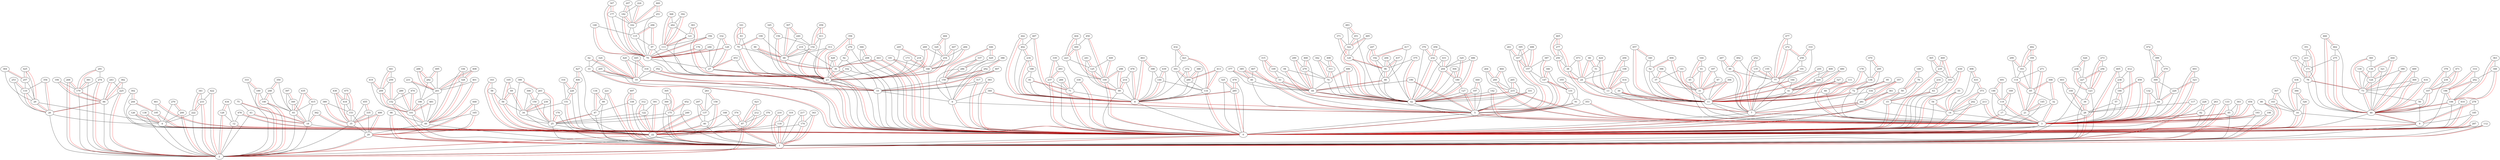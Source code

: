 graph DorMen500_KrD_15069 {
0;
1;
2;
3;
4;
5;
6;
7;
8;
9;
10;
11;
12;
13;
14;
15;
16;
17;
18;
19;
20;
21;
22;
23;
24;
25;
26;
27;
28;
29;
30;
31;
32;
33;
34;
35;
36;
37;
38;
39;
40;
41;
42;
43;
44;
45;
46;
47;
48;
49;
50;
51;
52;
53;
54;
55;
56;
57;
58;
59;
60;
61;
62;
63;
64;
65;
66;
67;
68;
69;
70;
71;
72;
73;
74;
75;
76;
77;
78;
79;
80;
81;
82;
83;
84;
85;
86;
87;
88;
89;
90;
91;
92;
93;
94;
95;
96;
97;
98;
99;
100;
101;
102;
103;
104;
105;
106;
107;
108;
109;
110;
111;
112;
113;
114;
115;
116;
117;
118;
119;
120;
121;
122;
123;
124;
125;
126;
127;
128;
129;
130;
131;
132;
133;
134;
135;
136;
137;
138;
139;
140;
141;
142;
143;
144;
145;
146;
147;
148;
149;
150;
151;
152;
153;
154;
155;
156;
157;
158;
159;
160;
161;
162;
163;
164;
165;
166;
167;
168;
169;
170;
171;
172;
173;
174;
175;
176;
177;
178;
179;
180;
181;
182;
183;
184;
185;
186;
187;
188;
189;
190;
191;
192;
193;
194;
195;
196;
197;
198;
199;
200;
201;
202;
203;
204;
205;
206;
207;
208;
209;
210;
211;
212;
213;
214;
215;
216;
217;
218;
219;
220;
221;
222;
223;
224;
225;
226;
227;
228;
229;
230;
231;
232;
233;
234;
235;
236;
237;
238;
239;
240;
241;
242;
243;
244;
245;
246;
247;
248;
249;
250;
251;
252;
253;
254;
255;
256;
257;
258;
259;
260;
261;
262;
263;
264;
265;
266;
267;
268;
269;
270;
271;
272;
273;
274;
275;
276;
277;
278;
279;
280;
281;
282;
283;
284;
285;
286;
287;
288;
289;
290;
291;
292;
293;
294;
295;
296;
297;
298;
299;
300;
301;
302;
303;
304;
305;
306;
307;
308;
309;
310;
311;
312;
313;
314;
315;
316;
317;
318;
319;
320;
321;
322;
323;
324;
325;
326;
327;
328;
329;
330;
331;
332;
333;
334;
335;
336;
337;
338;
339;
340;
341;
342;
343;
344;
345;
346;
347;
348;
349;
350;
351;
352;
353;
354;
355;
356;
357;
358;
359;
360;
361;
362;
363;
364;
365;
366;
367;
368;
369;
370;
371;
372;
373;
374;
375;
376;
377;
378;
379;
380;
381;
382;
383;
384;
385;
386;
387;
388;
389;
390;
391;
392;
393;
394;
395;
396;
397;
398;
399;
400;
401;
402;
403;
404;
405;
406;
407;
408;
409;
410;
411;
412;
413;
414;
415;
416;
417;
418;
419;
420;
421;
422;
423;
424;
425;
426;
427;
428;
429;
430;
431;
432;
433;
434;
435;
436;
437;
438;
439;
440;
441;
442;
443;
444;
445;
446;
447;
448;
449;
450;
451;
452;
453;
454;
455;
456;
457;
458;
459;
460;
461;
462;
463;
464;
465;
466;
467;
468;
469;
470;
471;
472;
473;
474;
475;
476;
477;
478;
479;
480;
481;
482;
483;
484;
485;
486;
487;
488;
489;
490;
491;
492;
493;
494;
495;
496;
497;
498;
499;
0 -- 1[weight="47"];
1 -- 2[weight="53"];
2 -- 0[weight="23"];
3 -- 0[weight="51"];
3 -- 1[weight="68"];
4 -- 2[weight="79"];
4 -- 0[weight="34"];
5 -- 3[weight="17"];
5 -- 0[weight="58"];
6 -- 5[weight="74"];
6 -- 0[weight="23"];
7 -- 3[weight="81"];
7 -- 0[weight="84"];
8 -- 5[weight="12"];
8 -- 0[weight="35"];
9 -- 0[weight="37"];
9 -- 1[weight="96"];
10 -- 6[weight="42"];
10 -- 0[weight="74"];
11 -- 7[weight="73"];
11 -- 3[weight="37"];
12 -- 2[weight="70"];
12 -- 0[weight="26"];
13 -- 11[weight="55"];
13 -- 3[weight="75"];
14 -- 3[weight="30"];
14 -- 0[weight="2"];
15 -- 14[weight="99"];
15 -- 0[weight="30"];
16 -- 9[weight="41"];
16 -- 0[weight="29"];
17 -- 3[weight="52"];
17 -- 0[weight="44"];
18 -- 2[weight="33"];
18 -- 0[weight="55"];
19 -- 10[weight="7"];
19 -- 0[weight="34"];
20 -- 1[weight="9"];
20 -- 2[weight="20"];
21 -- 3[weight="66"];
21 -- 0[weight="54"];
22 -- 1[weight="99"];
22 -- 2[weight="19"];
23 -- 10[weight="87"];
23 -- 0[weight="78"];
24 -- 13[weight="47"];
24 -- 11[weight="60"];
25 -- 22[weight="56"];
25 -- 1[weight="82"];
26 -- 4[weight="54"];
26 -- 2[weight="26"];
27 -- 23[weight="44"];
27 -- 0[weight="30"];
28 -- 3[weight="74"];
28 -- 1[weight="17"];
29 -- 26[weight="5"];
29 -- 4[weight="76"];
30 -- 11[weight="2"];
30 -- 7[weight="3"];
31 -- 11[weight="69"];
31 -- 3[weight="87"];
32 -- 21[weight="52"];
32 -- 3[weight="45"];
33 -- 19[weight="76"];
33 -- 0[weight="9"];
34 -- 25[weight="34"];
34 -- 22[weight="37"];
35 -- 20[weight="67"];
35 -- 2[weight="31"];
36 -- 23[weight="9"];
36 -- 0[weight="96"];
37 -- 31[weight="64"];
37 -- 11[weight="54"];
38 -- 24[weight="64"];
38 -- 11[weight="52"];
39 -- 28[weight="3"];
39 -- 1[weight="27"];
40 -- 22[weight="11"];
40 -- 1[weight="67"];
41 -- 11[weight="96"];
41 -- 7[weight="98"];
42 -- 5[weight="63"];
42 -- 3[weight="17"];
43 -- 18[weight="15"];
43 -- 2[weight="87"];
44 -- 42[weight="11"];
44 -- 5[weight="69"];
45 -- 31[weight="50"];
45 -- 3[weight="75"];
46 -- 44[weight="40"];
46 -- 5[weight="96"];
47 -- 25[weight="13"];
47 -- 1[weight="29"];
48 -- 9[weight="20"];
48 -- 0[weight="92"];
49 -- 20[weight="94"];
49 -- 1[weight="92"];
50 -- 48[weight="47"];
50 -- 9[weight="95"];
51 -- 24[weight="84"];
51 -- 13[weight="70"];
52 -- 37[weight="90"];
52 -- 11[weight="75"];
53 -- 44[weight="15"];
53 -- 5[weight="18"];
54 -- 14[weight="48"];
54 -- 0[weight="50"];
55 -- 54[weight="98"];
55 -- 14[weight="71"];
56 -- 34[weight="77"];
56 -- 22[weight="19"];
57 -- 28[weight="56"];
57 -- 3[weight="63"];
58 -- 56[weight="75"];
58 -- 22[weight="45"];
59 -- 15[weight="79"];
59 -- 0[weight="75"];
60 -- 11[weight="91"];
60 -- 3[weight="73"];
61 -- 45[weight="93"];
61 -- 31[weight="91"];
62 -- 33[weight="68"];
62 -- 19[weight="17"];
63 -- 15[weight="4"];
63 -- 0[weight="47"];
64 -- 28[weight="56"];
64 -- 3[weight="64"];
65 -- 32[weight="50"];
65 -- 21[weight="52"];
66 -- 51[weight="40"];
66 -- 24[weight="53"];
67 -- 31[weight="30"];
67 -- 11[weight="66"];
68 -- 36[weight="32"];
68 -- 23[weight="57"];
69 -- 56[weight="5"];
69 -- 34[weight="16"];
70 -- 27[weight="52"];
70 -- 23[weight="69"];
71 -- 8[weight="24"];
71 -- 0[weight="22"];
72 -- 11[weight="38"];
72 -- 3[weight="66"];
73 -- 50[weight="96"];
73 -- 48[weight="25"];
74 -- 44[weight="18"];
74 -- 42[weight="35"];
75 -- 43[weight="92"];
75 -- 18[weight="33"];
76 -- 59[weight="42"];
76 -- 15[weight="99"];
77 -- 41[weight="38"];
77 -- 7[weight="51"];
78 -- 73[weight="43"];
78 -- 48[weight="53"];
79 -- 68[weight="47"];
79 -- 23[weight="44"];
80 -- 16[weight="91"];
80 -- 0[weight="75"];
81 -- 71[weight="28"];
81 -- 8[weight="78"];
82 -- 3[weight="8"];
82 -- 0[weight="44"];
83 -- 79[weight="53"];
83 -- 23[weight="48"];
84 -- 26[weight="5"];
84 -- 2[weight="49"];
85 -- 3[weight="80"];
85 -- 1[weight="87"];
86 -- 77[weight="96"];
86 -- 7[weight="11"];
87 -- 22[weight="82"];
87 -- 2[weight="38"];
88 -- 44[weight="14"];
88 -- 42[weight="43"];
89 -- 47[weight="88"];
89 -- 1[weight="92"];
90 -- 68[weight="18"];
90 -- 36[weight="9"];
91 -- 5[weight="53"];
91 -- 0[weight="37"];
92 -- 36[weight="94"];
92 -- 0[weight="86"];
93 -- 18[weight="9"];
93 -- 2[weight="36"];
94 -- 74[weight="62"];
94 -- 42[weight="7"];
95 -- 72[weight="6"];
95 -- 3[weight="43"];
96 -- 88[weight="16"];
96 -- 42[weight="64"];
97 -- 70[weight="33"];
97 -- 23[weight="57"];
98 -- 49[weight="53"];
98 -- 1[weight="6"];
99 -- 8[weight="57"];
99 -- 0[weight="51"];
100 -- 99[weight="56"];
100 -- 0[weight="41"];
101 -- 49[weight="25"];
101 -- 1[weight="60"];
102 -- 23[weight="4"];
102 -- 10[weight="83"];
103 -- 63[weight="57"];
103 -- 0[weight="79"];
104 -- 39[weight="47"];
104 -- 28[weight="15"];
105 -- 69[weight="58"];
105 -- 56[weight="49"];
106 -- 48[weight="23"];
106 -- 0[weight="89"];
107 -- 50[weight="93"];
107 -- 48[weight="52"];
108 -- 24[weight="74"];
108 -- 13[weight="73"];
109 -- 53[weight="78"];
109 -- 44[weight="86"];
110 -- 29[weight="71"];
110 -- 26[weight="63"];
111 -- 60[weight="15"];
111 -- 3[weight="66"];
112 -- 0[weight="28"];
112 -- 1[weight="2"];
113 -- 70[weight="99"];
113 -- 23[weight="46"];
114 -- 65[weight="44"];
114 -- 21[weight="12"];
115 -- 97[weight="72"];
115 -- 70[weight="71"];
116 -- 8[weight="57"];
116 -- 0[weight="40"];
117 -- 28[weight="55"];
117 -- 1[weight="31"];
118 -- 22[weight="27"];
118 -- 1[weight="25"];
119 -- 17[weight="91"];
119 -- 3[weight="13"];
120 -- 96[weight="46"];
120 -- 42[weight="77"];
121 -- 113[weight="41"];
121 -- 23[weight="66"];
122 -- 25[weight="49"];
122 -- 22[weight="22"];
123 -- 39[weight="49"];
123 -- 1[weight="84"];
124 -- 73[weight="22"];
124 -- 48[weight="33"];
125 -- 100[weight="89"];
125 -- 99[weight="20"];
126 -- 4[weight="16"];
126 -- 0[weight="91"];
127 -- 42[weight="72"];
127 -- 5[weight="22"];
128 -- 12[weight="77"];
128 -- 2[weight="47"];
129 -- 70[weight="15"];
129 -- 27[weight="43"];
130 -- 124[weight="49"];
130 -- 73[weight="81"];
131 -- 91[weight="99"];
131 -- 5[weight="53"];
132 -- 64[weight="93"];
132 -- 3[weight="72"];
133 -- 85[weight="88"];
133 -- 1[weight="62"];
134 -- 89[weight="29"];
134 -- 47[weight="56"];
135 -- 77[weight="18"];
135 -- 7[weight="79"];
136 -- 72[weight="47"];
136 -- 11[weight="25"];
137 -- 40[weight="14"];
137 -- 22[weight="4"];
138 -- 4[weight="52"];
138 -- 2[weight="87"];
139 -- 124[weight="96"];
139 -- 73[weight="95"];
140 -- 93[weight="35"];
140 -- 2[weight="33"];
141 -- 37[weight="66"];
141 -- 31[weight="34"];
142 -- 42[weight="83"];
142 -- 3[weight="40"];
143 -- 16[weight="79"];
143 -- 0[weight="40"];
144 -- 116[weight="58"];
144 -- 8[weight="52"];
145 -- 21[weight="10"];
145 -- 0[weight="90"];
146 -- 119[weight="7"];
146 -- 3[weight="39"];
147 -- 131[weight="25"];
147 -- 5[weight="5"];
148 -- 115[weight="90"];
148 -- 70[weight="63"];
149 -- 76[weight="46"];
149 -- 59[weight="5"];
150 -- 34[weight="20"];
150 -- 25[weight="4"];
151 -- 34[weight="28"];
151 -- 22[weight="9"];
152 -- 101[weight="40"];
152 -- 1[weight="11"];
153 -- 35[weight="95"];
153 -- 20[weight="96"];
154 -- 68[weight="40"];
154 -- 23[weight="2"];
155 -- 77[weight="37"];
155 -- 7[weight="74"];
156 -- 154[weight="92"];
156 -- 23[weight="4"];
157 -- 147[weight="64"];
157 -- 5[weight="97"];
158 -- 137[weight="66"];
158 -- 22[weight="10"];
159 -- 10[weight="82"];
159 -- 6[weight="86"];
160 -- 41[weight="76"];
160 -- 11[weight="58"];
161 -- 83[weight="40"];
161 -- 79[weight="2"];
162 -- 115[weight="61"];
162 -- 70[weight="98"];
163 -- 58[weight="98"];
163 -- 22[weight="16"];
164 -- 61[weight="98"];
164 -- 45[weight="45"];
165 -- 49[weight="43"];
165 -- 20[weight="36"];
166 -- 23[weight="73"];
166 -- 0[weight="63"];
167 -- 157[weight="46"];
167 -- 5[weight="63"];
168 -- 40[weight="47"];
168 -- 1[weight="3"];
169 -- 119[weight="26"];
169 -- 17[weight="75"];
170 -- 25[weight="6"];
170 -- 1[weight="58"];
171 -- 78[weight="48"];
171 -- 48[weight="68"];
172 -- 171[weight="86"];
172 -- 78[weight="14"];
173 -- 166[weight="31"];
173 -- 23[weight="65"];
174 -- 22[weight="98"];
174 -- 1[weight="64"];
175 -- 25[weight="48"];
175 -- 1[weight="44"];
176 -- 70[weight="27"];
176 -- 27[weight="71"];
177 -- 162[weight="66"];
177 -- 70[weight="88"];
178 -- 136[weight="97"];
178 -- 11[weight="3"];
179 -- 84[weight="19"];
179 -- 2[weight="34"];
180 -- 127[weight="32"];
180 -- 42[weight="70"];
181 -- 166[weight="33"];
181 -- 0[weight="2"];
182 -- 162[weight="1"];
182 -- 70[weight="45"];
183 -- 114[weight="91"];
183 -- 65[weight="85"];
184 -- 57[weight="3"];
184 -- 3[weight="82"];
185 -- 9[weight="87"];
185 -- 0[weight="11"];
186 -- 101[weight="14"];
186 -- 49[weight="62"];
187 -- 67[weight="43"];
187 -- 31[weight="13"];
188 -- 81[weight="95"];
188 -- 8[weight="88"];
189 -- 140[weight="72"];
189 -- 2[weight="20"];
190 -- 44[weight="77"];
190 -- 5[weight="42"];
191 -- 77[weight="39"];
191 -- 7[weight="77"];
192 -- 96[weight="95"];
192 -- 88[weight="84"];
193 -- 3[weight="62"];
193 -- 1[weight="66"];
194 -- 179[weight="70"];
194 -- 84[weight="61"];
195 -- 4[weight="61"];
195 -- 0[weight="2"];
196 -- 106[weight="33"];
196 -- 0[weight="81"];
197 -- 42[weight="55"];
197 -- 5[weight="86"];
198 -- 3[weight="79"];
198 -- 1[weight="46"];
199 -- 79[weight="73"];
199 -- 68[weight="88"];
200 -- 4[weight="82"];
200 -- 2[weight="5"];
201 -- 186[weight="51"];
201 -- 49[weight="25"];
202 -- 196[weight="30"];
202 -- 106[weight="78"];
203 -- 150[weight="67"];
203 -- 25[weight="27"];
204 -- 180[weight="18"];
204 -- 42[weight="25"];
205 -- 19[weight="63"];
205 -- 10[weight="92"];
206 -- 96[weight="24"];
206 -- 42[weight="80"];
207 -- 182[weight="19"];
207 -- 162[weight="93"];
208 -- 36[weight="58"];
208 -- 0[weight="10"];
209 -- 152[weight="13"];
209 -- 101[weight="16"];
210 -- 118[weight="48"];
210 -- 1[weight="5"];
211 -- 171[weight="17"];
211 -- 78[weight="64"];
212 -- 87[weight="96"];
212 -- 22[weight="50"];
213 -- 14[weight="83"];
213 -- 3[weight="48"];
214 -- 99[weight="73"];
214 -- 8[weight="100"];
215 -- 42[weight="8"];
215 -- 3[weight="7"];
216 -- 63[weight="59"];
216 -- 0[weight="73"];
217 -- 174[weight="18"];
217 -- 1[weight="68"];
218 -- 166[weight="49"];
218 -- 23[weight="91"];
219 -- 68[weight="19"];
219 -- 36[weight="87"];
220 -- 64[weight="7"];
220 -- 3[weight="80"];
221 -- 89[weight="88"];
221 -- 1[weight="84"];
222 -- 4[weight="94"];
222 -- 2[weight="61"];
223 -- 125[weight="83"];
223 -- 100[weight="37"];
224 -- 182[weight="79"];
224 -- 162[weight="53"];
225 -- 84[weight="63"];
225 -- 2[weight="13"];
226 -- 151[weight="22"];
226 -- 22[weight="78"];
227 -- 123[weight="87"];
227 -- 1[weight="58"];
228 -- 82[weight="6"];
228 -- 0[weight="96"];
229 -- 41[weight="18"];
229 -- 11[weight="26"];
230 -- 34[weight="29"];
230 -- 25[weight="86"];
231 -- 201[weight="10"];
231 -- 186[weight="38"];
232 -- 204[weight="48"];
232 -- 42[weight="2"];
233 -- 222[weight="29"];
233 -- 2[weight="2"];
234 -- 188[weight="36"];
234 -- 8[weight="19"];
235 -- 103[weight="64"];
235 -- 0[weight="27"];
236 -- 227[weight="97"];
236 -- 123[weight="10"];
237 -- 71[weight="84"];
237 -- 0[weight="66"];
238 -- 184[weight="6"];
238 -- 3[weight="35"];
239 -- 107[weight="83"];
239 -- 48[weight="63"];
240 -- 154[weight="83"];
240 -- 68[weight="75"];
241 -- 125[weight="10"];
241 -- 99[weight="86"];
242 -- 14[weight="56"];
242 -- 0[weight="29"];
243 -- 225[weight="74"];
243 -- 84[weight="39"];
244 -- 195[weight="18"];
244 -- 0[weight="55"];
245 -- 218[weight="78"];
245 -- 23[weight="84"];
246 -- 70[weight="51"];
246 -- 27[weight="92"];
247 -- 192[weight="9"];
247 -- 96[weight="11"];
248 -- 140[weight="27"];
248 -- 93[weight="85"];
249 -- 25[weight="76"];
249 -- 22[weight="7"];
250 -- 38[weight="92"];
250 -- 24[weight="48"];
251 -- 162[weight="74"];
251 -- 70[weight="62"];
252 -- 135[weight="65"];
252 -- 7[weight="10"];
253 -- 110[weight="9"];
253 -- 26[weight="75"];
254 -- 166[weight="5"];
254 -- 23[weight="5"];
255 -- 229[weight="50"];
255 -- 11[weight="34"];
256 -- 227[weight="37"];
256 -- 123[weight="14"];
257 -- 110[weight="70"];
257 -- 29[weight="69"];
258 -- 191[weight="97"];
258 -- 77[weight="76"];
259 -- 209[weight="93"];
259 -- 152[weight="72"];
260 -- 215[weight="62"];
260 -- 3[weight="14"];
261 -- 167[weight="86"];
261 -- 5[weight="87"];
262 -- 121[weight="85"];
262 -- 113[weight="19"];
263 -- 82[weight="42"];
263 -- 0[weight="5"];
264 -- 260[weight="60"];
264 -- 215[weight="87"];
265 -- 215[weight="30"];
265 -- 42[weight="61"];
266 -- 71[weight="40"];
266 -- 0[weight="88"];
267 -- 86[weight="60"];
267 -- 7[weight="66"];
268 -- 179[weight="7"];
268 -- 2[weight="5"];
269 -- 254[weight="72"];
269 -- 23[weight="7"];
270 -- 200[weight="29"];
270 -- 4[weight="48"];
271 -- 114[weight="21"];
271 -- 21[weight="6"];
272 -- 258[weight="47"];
272 -- 77[weight="68"];
273 -- 256[weight="92"];
273 -- 123[weight="69"];
274 -- 179[weight="60"];
274 -- 2[weight="37"];
275 -- 171[weight="77"];
275 -- 48[weight="57"];
276 -- 92[weight="83"];
276 -- 0[weight="44"];
277 -- 250[weight="74"];
277 -- 38[weight="18"];
278 -- 185[weight="94"];
278 -- 9[weight="47"];
279 -- 74[weight="50"];
279 -- 44[weight="11"];
280 -- 116[weight="77"];
280 -- 8[weight="46"];
281 -- 7[weight="5"];
281 -- 0[weight="32"];
282 -- 201[weight="15"];
282 -- 186[weight="40"];
283 -- 158[weight="13"];
283 -- 137[weight="75"];
284 -- 254[weight="78"];
284 -- 166[weight="37"];
285 -- 8[weight="17"];
285 -- 0[weight="17"];
286 -- 159[weight="1"];
286 -- 6[weight="87"];
287 -- 0[weight="65"];
287 -- 1[weight="78"];
288 -- 282[weight="4"];
288 -- 201[weight="11"];
289 -- 152[weight="73"];
289 -- 101[weight="6"];
290 -- 279[weight="34"];
290 -- 44[weight="10"];
291 -- 274[weight="48"];
291 -- 179[weight="24"];
292 -- 159[weight="37"];
292 -- 6[weight="20"];
293 -- 237[weight="14"];
293 -- 71[weight="78"];
294 -- 108[weight="89"];
294 -- 13[weight="81"];
295 -- 136[weight="35"];
295 -- 72[weight="42"];
296 -- 115[weight="57"];
296 -- 97[weight="44"];
297 -- 137[weight="48"];
297 -- 40[weight="99"];
298 -- 100[weight="22"];
298 -- 99[weight="11"];
299 -- 183[weight="22"];
299 -- 114[weight="91"];
300 -- 175[weight="30"];
300 -- 1[weight="64"];
301 -- 280[weight="2"];
301 -- 116[weight="61"];
302 -- 244[weight="59"];
302 -- 0[weight="63"];
303 -- 85[weight="80"];
303 -- 3[weight="77"];
304 -- 180[weight="14"];
304 -- 42[weight="28"];
305 -- 300[weight="58"];
305 -- 175[weight="51"];
306 -- 150[weight="15"];
306 -- 34[weight="92"];
307 -- 240[weight="65"];
307 -- 68[weight="66"];
308 -- 65[weight="15"];
308 -- 32[weight="9"];
309 -- 220[weight="63"];
309 -- 64[weight="7"];
310 -- 258[weight="80"];
310 -- 77[weight="97"];
311 -- 74[weight="20"];
311 -- 42[weight="55"];
312 -- 122[weight="66"];
312 -- 22[weight="44"];
313 -- 68[weight="95"];
313 -- 23[weight="15"];
314 -- 202[weight="78"];
314 -- 196[weight="5"];
315 -- 109[weight="66"];
315 -- 53[weight="67"];
316 -- 226[weight="58"];
316 -- 151[weight="81"];
317 -- 10[weight="60"];
317 -- 0[weight="49"];
318 -- 19[weight="46"];
318 -- 0[weight="6"];
319 -- 118[weight="43"];
319 -- 1[weight="91"];
320 -- 204[weight="43"];
320 -- 180[weight="3"];
321 -- 124[weight="26"];
321 -- 48[weight="62"];
322 -- 120[weight="47"];
322 -- 42[weight="35"];
323 -- 220[weight="52"];
323 -- 3[weight="37"];
324 -- 33[weight="69"];
324 -- 19[weight="37"];
325 -- 285[weight="2"];
325 -- 0[weight="36"];
326 -- 16[weight="89"];
326 -- 0[weight="82"];
327 -- 41[weight="87"];
327 -- 11[weight="17"];
328 -- 201[weight="75"];
328 -- 49[weight="3"];
329 -- 254[weight="72"];
329 -- 166[weight="86"];
330 -- 71[weight="53"];
330 -- 0[weight="6"];
331 -- 42[weight="19"];
331 -- 5[weight="12"];
332 -- 129[weight="67"];
332 -- 27[weight="72"];
333 -- 189[weight="11"];
333 -- 2[weight="38"];
334 -- 281[weight="57"];
334 -- 7[weight="87"];
335 -- 35[weight="40"];
335 -- 20[weight="74"];
336 -- 328[weight="59"];
336 -- 49[weight="24"];
337 -- 286[weight="8"];
337 -- 159[weight="51"];
338 -- 47[weight="73"];
338 -- 1[weight="58"];
339 -- 293[weight="96"];
339 -- 237[weight="78"];
340 -- 52[weight="89"];
340 -- 11[weight="69"];
341 -- 233[weight="61"];
341 -- 222[weight="30"];
342 -- 311[weight="70"];
342 -- 74[weight="23"];
343 -- 174[weight="83"];
343 -- 1[weight="30"];
344 -- 6[weight="99"];
344 -- 5[weight="47"];
345 -- 156[weight="12"];
345 -- 23[weight="61"];
346 -- 147[weight="2"];
346 -- 131[weight="57"];
347 -- 177[weight="52"];
347 -- 70[weight="19"];
348 -- 202[weight="95"];
348 -- 106[weight="6"];
349 -- 93[weight="10"];
349 -- 18[weight="20"];
350 -- 248[weight="29"];
350 -- 93[weight="38"];
351 -- 211[weight="87"];
351 -- 78[weight="12"];
352 -- 19[weight="93"];
352 -- 10[weight="12"];
353 -- 5[weight="91"];
353 -- 3[weight="31"];
354 -- 110[weight="83"];
354 -- 26[weight="74"];
355 -- 131[weight="3"];
355 -- 91[weight="71"];
356 -- 113[weight="55"];
356 -- 70[weight="6"];
357 -- 334[weight="35"];
357 -- 281[weight="56"];
358 -- 276[weight="35"];
358 -- 0[weight="21"];
359 -- 183[weight="70"];
359 -- 65[weight="45"];
360 -- 139[weight="80"];
360 -- 73[weight="20"];
361 -- 281[weight="28"];
361 -- 0[weight="75"];
362 -- 18[weight="21"];
362 -- 0[weight="29"];
363 -- 348[weight="57"];
363 -- 106[weight="54"];
364 -- 257[weight="35"];
364 -- 29[weight="40"];
365 -- 235[weight="21"];
365 -- 103[weight="78"];
366 -- 208[weight="35"];
366 -- 0[weight="69"];
367 -- 143[weight="85"];
367 -- 16[weight="100"];
368 -- 262[weight="80"];
368 -- 113[weight="58"];
369 -- 73[weight="78"];
369 -- 48[weight="24"];
370 -- 232[weight="55"];
370 -- 42[weight="91"];
371 -- 322[weight="79"];
371 -- 120[weight="48"];
372 -- 280[weight="56"];
372 -- 8[weight="71"];
373 -- 242[weight="52"];
373 -- 14[weight="2"];
374 -- 87[weight="21"];
374 -- 2[weight="40"];
375 -- 96[weight="95"];
375 -- 42[weight="50"];
376 -- 87[weight="84"];
376 -- 22[weight="82"];
377 -- 46[weight="51"];
377 -- 44[weight="80"];
378 -- 239[weight="82"];
378 -- 107[weight="3"];
379 -- 309[weight="1"];
379 -- 64[weight="90"];
380 -- 124[weight="33"];
380 -- 48[weight="1"];
381 -- 179[weight="76"];
381 -- 2[weight="95"];
382 -- 225[weight="88"];
382 -- 84[weight="6"];
383 -- 121[weight="14"];
383 -- 23[weight="8"];
384 -- 326[weight="24"];
384 -- 16[weight="96"];
385 -- 46[weight="25"];
385 -- 44[weight="7"];
386 -- 292[weight="3"];
386 -- 6[weight="68"];
387 -- 157[weight="85"];
387 -- 147[weight="66"];
388 -- 280[weight="26"];
388 -- 8[weight="75"];
389 -- 153[weight="70"];
389 -- 35[weight="53"];
390 -- 203[weight="36"];
390 -- 25[weight="66"];
391 -- 122[weight="97"];
391 -- 22[weight="81"];
392 -- 262[weight="19"];
392 -- 113[weight="15"];
393 -- 10[weight="82"];
393 -- 0[weight="44"];
394 -- 31[weight="14"];
394 -- 11[weight="12"];
395 -- 167[weight="100"];
395 -- 157[weight="66"];
396 -- 37[weight="11"];
396 -- 31[weight="76"];
397 -- 349[weight="13"];
397 -- 93[weight="26"];
398 -- 144[weight="87"];
398 -- 8[weight="82"];
399 -- 379[weight="48"];
399 -- 309[weight="29"];
400 -- 223[weight="5"];
400 -- 100[weight="25"];
401 -- 201[weight="29"];
401 -- 49[weight="5"];
402 -- 234[weight="72"];
402 -- 8[weight="76"];
403 -- 104[weight="2"];
403 -- 28[weight="68"];
404 -- 400[weight="66"];
404 -- 223[weight="9"];
405 -- 238[weight="72"];
405 -- 3[weight="9"];
406 -- 226[weight="12"];
406 -- 22[weight="69"];
407 -- 159[weight="74"];
407 -- 10[weight="68"];
408 -- 328[weight="10"];
408 -- 201[weight="2"];
409 -- 229[weight="32"];
409 -- 41[weight="49"];
410 -- 48[weight="58"];
410 -- 0[weight="12"];
411 -- 154[weight="53"];
411 -- 23[weight="54"];
412 -- 238[weight="99"];
412 -- 3[weight="77"];
413 -- 280[weight="26"];
413 -- 116[weight="44"];
414 -- 13[weight="60"];
414 -- 11[weight="67"];
415 -- 93[weight="83"];
415 -- 18[weight="52"];
416 -- 73[weight="68"];
416 -- 48[weight="30"];
417 -- 192[weight="13"];
417 -- 88[weight="30"];
418 -- 153[weight="44"];
418 -- 35[weight="34"];
419 -- 209[weight="36"];
419 -- 101[weight="62"];
420 -- 318[weight="65"];
420 -- 19[weight="11"];
421 -- 301[weight="72"];
421 -- 116[weight="27"];
422 -- 233[weight="92"];
422 -- 2[weight="84"];
423 -- 212[weight="69"];
423 -- 87[weight="54"];
424 -- 51[weight="60"];
424 -- 13[weight="14"];
425 -- 257[weight="20"];
425 -- 29[weight="1"];
426 -- 236[weight="46"];
426 -- 227[weight="60"];
427 -- 406[weight="73"];
427 -- 22[weight="93"];
428 -- 36[weight="78"];
428 -- 23[weight="86"];
429 -- 286[weight="79"];
429 -- 159[weight="69"];
430 -- 103[weight="83"];
430 -- 0[weight="48"];
431 -- 204[weight="63"];
431 -- 42[weight="78"];
432 -- 421[weight="49"];
432 -- 301[weight="66"];
433 -- 373[weight="28"];
433 -- 14[weight="94"];
434 -- 128[weight="15"];
434 -- 12[weight="53"];
435 -- 415[weight="22"];
435 -- 93[weight="32"];
436 -- 384[weight="86"];
436 -- 16[weight="15"];
437 -- 96[weight="29"];
437 -- 88[weight="32"];
438 -- 418[weight="22"];
438 -- 35[weight="23"];
439 -- 144[weight="27"];
439 -- 8[weight="54"];
440 -- 197[weight="32"];
440 -- 5[weight="67"];
441 -- 259[weight="81"];
441 -- 209[weight="24"];
442 -- 402[weight="85"];
442 -- 8[weight="38"];
443 -- 36[weight="21"];
443 -- 0[weight="7"];
444 -- 139[weight="53"];
444 -- 73[weight="55"];
445 -- 318[weight="27"];
445 -- 19[weight="28"];
446 -- 429[weight="29"];
446 -- 159[weight="20"];
447 -- 254[weight="78"];
447 -- 166[weight="89"];
448 -- 165[weight="79"];
448 -- 20[weight="34"];
449 -- 125[weight="70"];
449 -- 100[weight="15"];
450 -- 400[weight="35"];
450 -- 100[weight="19"];
451 -- 322[weight="14"];
451 -- 42[weight="38"];
452 -- 175[weight="13"];
452 -- 1[weight="93"];
453 -- 27[weight="15"];
453 -- 0[weight="79"];
454 -- 193[weight="77"];
454 -- 3[weight="28"];
455 -- 335[weight="68"];
455 -- 35[weight="78"];
456 -- 232[weight="60"];
456 -- 204[weight="60"];
457 -- 340[weight="5"];
457 -- 11[weight="11"];
458 -- 411[weight="31"];
458 -- 154[weight="12"];
459 -- 184[weight="34"];
459 -- 3[weight="5"];
460 -- 251[weight="56"];
460 -- 162[weight="8"];
461 -- 195[weight="33"];
461 -- 0[weight="19"];
462 -- 275[weight="80"];
462 -- 48[weight="75"];
463 -- 398[weight="6"];
463 -- 8[weight="74"];
464 -- 260[weight="21"];
464 -- 215[weight="93"];
465 -- 277[weight="27"];
465 -- 250[weight="8"];
466 -- 462[weight="39"];
466 -- 48[weight="72"];
467 -- 46[weight="75"];
467 -- 5[weight="51"];
468 -- 279[weight="1"];
468 -- 44[weight="41"];
469 -- 235[weight="34"];
469 -- 103[weight="23"];
470 -- 295[weight="37"];
470 -- 136[weight="51"];
471 -- 239[weight="21"];
471 -- 107[weight="45"];
472 -- 399[weight="60"];
472 -- 309[weight="96"];
473 -- 38[weight="81"];
473 -- 24[weight="58"];
474 -- 152[weight="95"];
474 -- 101[weight="46"];
475 -- 418[weight="42"];
475 -- 153[weight="7"];
476 -- 214[weight="97"];
476 -- 8[weight="70"];
477 -- 272[weight="84"];
477 -- 77[weight="19"];
478 -- 12[weight="78"];
478 -- 0[weight="62"];
479 -- 285[weight="52"];
479 -- 0[weight="60"];
480 -- 229[weight="93"];
480 -- 41[weight="69"];
481 -- 101[weight="5"];
481 -- 49[weight="59"];
482 -- 359[weight="64"];
482 -- 183[weight="2"];
483 -- 451[weight="15"];
483 -- 322[weight="58"];
484 -- 329[weight="3"];
484 -- 254[weight="78"];
485 -- 322[weight="31"];
485 -- 120[weight="96"];
486 -- 204[weight="67"];
486 -- 42[weight="66"];
487 -- 402[weight="81"];
487 -- 8[weight="40"];
488 -- 167[weight="56"];
488 -- 157[weight="8"];
489 -- 369[weight="91"];
489 -- 48[weight="77"];
490 -- 74[weight="6"];
490 -- 42[weight="9"];
491 -- 146[weight="2"];
491 -- 119[weight="22"];
492 -- 86[weight="20"];
492 -- 77[weight="54"];
493 -- 323[weight="91"];
493 -- 3[weight="57"];
494 -- 52[weight="51"];
494 -- 11[weight="52"];
495 -- 282[weight="4"];
495 -- 201[weight="17"];
496 -- 433[weight="47"];
496 -- 14[weight="96"];
497 -- 338[weight="24"];
497 -- 1[weight="12"];
498 -- 311[weight="21"];
498 -- 42[weight="89"];
499 -- 35[weight="2"];
499 -- 20[weight="9"];
182 -- 162 [color=red,] ;
460 -- 162 [color=red,] ;
207 -- 182 [color=red,] ;
182 -- 70 [color=red,] ;
356 -- 70 [color=red,] ;
129 -- 70 [color=red,] ;
347 -- 70 [color=red,] ;
176 -- 70 [color=red,] ;
97 -- 70 [color=red,] ;
129 -- 27 [color=red,] ;
453 -- 27 [color=red,] ;
27 -- 0 [color=red,] ;
14 -- 0 [color=red,] ;
181 -- 0 [color=red,] ;
195 -- 0 [color=red,] ;
373 -- 14 [color=red,] ;
263 -- 0 [color=red,] ;
318 -- 0 [color=red,] ;
330 -- 0 [color=red,] ;
443 -- 0 [color=red,] ;
33 -- 0 [color=red,] ;
208 -- 0 [color=red,] ;
185 -- 0 [color=red,] ;
410 -- 0 [color=red,] ;
285 -- 0 [color=red,] ;
325 -- 285 [color=red,] ;
285 -- 8 [color=red,] ;
8 -- 5 [color=red,] ;
147 -- 5 [color=red,] ;
346 -- 147 [color=red,] ;
331 -- 5 [color=red,] ;
5 -- 3 [color=red,] ;
459 -- 3 [color=red,] ;
215 -- 3 [color=red,] ;
82 -- 3 [color=red,] ;
228 -- 82 [color=red,] ;
215 -- 42 [color=red,] ;
232 -- 42 [color=red,] ;
94 -- 42 [color=red,] ;
405 -- 3 [color=red,] ;
490 -- 42 [color=red,] ;
490 -- 74 [color=red,] ;
44 -- 42 [color=red,] ;
385 -- 44 [color=red,] ;
290 -- 44 [color=red,] ;
279 -- 44 [color=red,] ;
468 -- 279 [color=red,] ;
119 -- 3 [color=red,] ;
146 -- 119 [color=red,] ;
491 -- 146 [color=red,] ;
88 -- 44 [color=red,] ;
260 -- 3 [color=red,] ;
53 -- 44 [color=red,] ;
96 -- 88 [color=red,] ;
247 -- 96 [color=red,] ;
247 -- 192 [color=red,] ;
417 -- 192 [color=red,] ;
244 -- 195 [color=red,] ;
234 -- 8 [color=red,] ;
461 -- 0 [color=red,] ;
311 -- 74 [color=red,] ;
358 -- 0 [color=red,] ;
443 -- 36 [color=red,] ;
36 -- 23 [color=red,] ;
154 -- 23 [color=red,] ;
102 -- 23 [color=red,] ;
156 -- 23 [color=red,] ;
254 -- 23 [color=red,] ;
254 -- 166 [color=red,] ;
269 -- 23 [color=red,] ;
383 -- 23 [color=red,] ;
90 -- 36 [color=red,] ;
345 -- 156 [color=red,] ;
458 -- 154 [color=red,] ;
383 -- 121 [color=red,] ;
313 -- 23 [color=red,] ;
90 -- 68 [color=red,] ;
219 -- 68 [color=red,] ;
464 -- 260 [color=red,] ;
498 -- 311 [color=red,] ;
71 -- 0 [color=red,] ;
127 -- 5 [color=red,] ;
2 -- 0 [color=red,] ;
233 -- 2 [color=red,] ;
200 -- 2 [color=red,] ;
268 -- 2 [color=red,] ;
268 -- 179 [color=red,] ;
225 -- 2 [color=red,] ;
22 -- 2 [color=red,] ;
137 -- 22 [color=red,] ;
249 -- 22 [color=red,] ;
151 -- 22 [color=red,] ;
158 -- 22 [color=red,] ;
40 -- 22 [color=red,] ;
283 -- 158 [color=red,] ;
163 -- 22 [color=red,] ;
56 -- 22 [color=red,] ;
69 -- 56 [color=red,] ;
69 -- 34 [color=red,] ;
179 -- 84 [color=red,] ;
84 -- 26 [color=red,] ;
29 -- 26 [color=red,] ;
425 -- 29 [color=red,] ;
382 -- 84 [color=red,] ;
20 -- 2 [color=red,] ;
20 -- 1 [color=red,] ;
112 -- 1 [color=red,] ;
168 -- 1 [color=red,] ;
210 -- 1 [color=red,] ;
98 -- 1 [color=red,] ;
499 -- 20 [color=red,] ;
499 -- 35 [color=red,] ;
152 -- 1 [color=red,] ;
497 -- 1 [color=red,] ;
209 -- 152 [color=red,] ;
209 -- 101 [color=red,] ;
481 -- 101 [color=red,] ;
289 -- 101 [color=red,] ;
186 -- 101 [color=red,] ;
28 -- 1 [color=red,] ;
39 -- 28 [color=red,] ;
104 -- 28 [color=red,] ;
403 -- 104 [color=red,] ;
150 -- 34 [color=red,] ;
150 -- 25 [color=red,] ;
170 -- 25 [color=red,] ;
47 -- 25 [color=red,] ;
306 -- 150 [color=red,] ;
189 -- 2 [color=red,] ;
333 -- 189 [color=red,] ;
425 -- 257 [color=red,] ;
122 -- 22 [color=red,] ;
226 -- 151 [color=red,] ;
406 -- 226 [color=red,] ;
6 -- 0 [color=red,] ;
292 -- 6 [color=red,] ;
386 -- 292 [color=red,] ;
342 -- 74 [color=red,] ;
438 -- 35 [color=red,] ;
438 -- 418 [color=red,] ;
206 -- 96 [color=red,] ;
291 -- 179 [color=red,] ;
441 -- 209 [color=red,] ;
497 -- 338 [color=red,] ;
101 -- 49 [color=red,] ;
328 -- 49 [color=red,] ;
401 -- 49 [color=red,] ;
408 -- 328 [color=red,] ;
408 -- 201 [color=red,] ;
231 -- 201 [color=red,] ;
288 -- 201 [color=red,] ;
288 -- 282 [color=red,] ;
495 -- 282 [color=red,] ;
336 -- 49 [color=red,] ;
118 -- 1 [color=red,] ;
147 -- 131 [color=red,] ;
355 -- 131 [color=red,] ;
204 -- 42 [color=red,] ;
204 -- 180 [color=red,] ;
320 -- 180 [color=red,] ;
304 -- 180 [color=red,] ;
385 -- 46 [color=red,] ;
12 -- 0 [color=red,] ;
169 -- 119 [color=red,] ;
203 -- 25 [color=red,] ;
235 -- 0 [color=red,] ;
365 -- 235 [color=red,] ;
445 -- 318 [color=red,] ;
81 -- 71 [color=red,] ;
433 -- 373 [color=red,] ;
445 -- 19 [color=red,] ;
19 -- 10 [color=red,] ;
420 -- 19 [color=red,] ;
352 -- 10 [color=red,] ;
62 -- 19 [color=red,] ;
454 -- 3 [color=red,] ;
16 -- 0 [color=red,] ;
436 -- 16 [color=red,] ;
230 -- 34 [color=red,] ;
233 -- 222 [color=red,] ;
242 -- 0 [color=red,] ;
270 -- 200 [color=red,] ;
362 -- 0 [color=red,] ;
362 -- 18 [color=red,] ;
93 -- 18 [color=red,] ;
349 -- 93 [color=red,] ;
397 -- 349 [color=red,] ;
43 -- 18 [color=red,] ;
437 -- 96 [color=red,] ;
15 -- 0 [color=red,] ;
63 -- 15 [color=red,] ;
265 -- 215 [color=red,] ;
341 -- 222 [color=red,] ;
343 -- 1 [color=red,] ;
117 -- 1 [color=red,] ;
173 -- 166 [color=red,] ;
353 -- 3 [color=red,] ;
458 -- 411 [color=red,] ;
281 -- 0 [color=red,] ;
281 -- 7 [color=red,] ;
30 -- 7 [color=red,] ;
30 -- 11 [color=red,] ;
178 -- 11 [color=red,] ;
252 -- 7 [color=red,] ;
86 -- 7 [color=red,] ;
457 -- 11 [color=red,] ;
457 -- 340 [color=red,] ;
394 -- 11 [color=red,] ;
394 -- 31 [color=red,] ;
187 -- 31 [color=red,] ;
327 -- 11 [color=red,] ;
492 -- 86 [color=red,] ;
136 -- 11 [color=red,] ;
229 -- 11 [color=red,] ;
229 -- 41 [color=red,] ;
361 -- 281 [color=red,] ;
67 -- 31 [color=red,] ;
409 -- 229 [color=red,] ;
435 -- 93 [color=red,] ;
435 -- 415 [color=red,] ;
75 -- 18 [color=red,] ;
140 -- 2 [color=red,] ;
248 -- 140 [color=red,] ;
350 -- 248 [color=red,] ;
4 -- 0 [color=red,] ;
126 -- 4 [color=red,] ;
141 -- 31 [color=red,] ;
255 -- 11 [color=red,] ;
448 -- 20 [color=red,] ;
459 -- 184 [color=red,] ;
184 -- 57 [color=red,] ;
238 -- 184 [color=red,] ;
469 -- 235 [color=red,] ;
469 -- 103 [color=red,] ;
295 -- 136 [color=red,] ;
322 -- 42 [color=red,] ;
451 -- 322 [color=red,] ;
483 -- 451 [color=red,] ;
485 -- 322 [color=red,] ;
358 -- 276 [color=red,] ;
364 -- 257 [color=red,] ;
366 -- 208 [color=red,] ;
165 -- 20 [color=red,] ;
234 -- 188 [color=red,] ;
390 -- 203 [color=red,] ;
419 -- 209 [color=red,] ;
9 -- 0 [color=red,] ;
48 -- 9 [color=red,] ;
380 -- 48 [color=red,] ;
106 -- 48 [color=red,] ;
348 -- 106 [color=red,] ;
369 -- 48 [color=red,] ;
73 -- 48 [color=red,] ;
360 -- 73 [color=red,] ;
124 -- 73 [color=red,] ;
321 -- 124 [color=red,] ;
416 -- 48 [color=red,] ;
196 -- 106 [color=red,] ;
314 -- 196 [color=red,] ;
202 -- 196 [color=red,] ;
91 -- 0 [color=red,] ;
274 -- 2 [color=red,] ;
284 -- 166 [color=red,] ;
292 -- 159 [color=red,] ;
286 -- 159 [color=red,] ;
337 -- 286 [color=red,] ;
446 -- 159 [color=red,] ;
446 -- 429 [color=red,] ;
323 -- 3 [color=red,] ;
324 -- 19 [color=red,] ;
470 -- 295 [color=red,] ;
72 -- 11 [color=red,] ;
95 -- 72 [color=red,] ;
77 -- 41 [color=red,] ;
135 -- 77 [color=red,] ;
477 -- 77 [color=red,] ;
155 -- 77 [color=red,] ;
87 -- 2 [color=red,] ;
374 -- 87 [color=red,] ;
442 -- 8 [color=red,] ;
191 -- 77 [color=red,] ;
243 -- 84 [color=red,] ;
116 -- 0 [color=red,] ;
421 -- 116 [color=red,] ;
142 -- 3 [color=red,] ;
143 -- 0 [color=red,] ;
266 -- 71 [color=red,] ;
335 -- 35 [color=red,] ;
487 -- 8 [color=red,] ;
100 -- 0 [color=red,] ;
449 -- 100 [color=red,] ;
450 -- 100 [color=red,] ;
298 -- 100 [color=red,] ;
298 -- 99 [color=red,] ;
125 -- 99 [color=red,] ;
241 -- 125 [color=red,] ;
400 -- 100 [color=red,] ;
400 -- 223 [color=red,] ;
404 -- 223 [color=red,] ;
121 -- 113 [color=red,] ;
392 -- 113 [color=red,] ;
262 -- 113 [color=red,] ;
190 -- 5 [color=red,] ;
475 -- 418 [color=red,] ;
475 -- 153 [color=red,] ;
78 -- 73 [color=red,] ;
351 -- 78 [color=red,] ;
172 -- 78 [color=red,] ;
319 -- 118 [color=red,] ;
17 -- 0 [color=red,] ;
79 -- 23 [color=red,] ;
161 -- 79 [color=red,] ;
161 -- 83 [color=red,] ;
175 -- 1 [color=red,] ;
452 -- 175 [color=red,] ;
300 -- 175 [color=red,] ;
296 -- 97 [color=red,] ;
312 -- 22 [color=red,] ;
393 -- 0 [color=red,] ;
413 -- 116 [color=red,] ;
413 -- 280 [color=red,] ;
301 -- 280 [color=red,] ;
388 -- 280 [color=red,] ;
32 -- 3 [color=red,] ;
308 -- 32 [color=red,] ;
308 -- 65 [color=red,] ;
114 -- 65 [color=red,] ;
114 -- 21 [color=red,] ;
271 -- 21 [color=red,] ;
145 -- 21 [color=red,] ;
58 -- 22 [color=red,] ;
359 -- 65 [color=red,] ;
120 -- 96 [color=red,] ;
198 -- 1 [color=red,] ;
474 -- 101 [color=red,] ;
50 -- 48 [color=red,] ;
128 -- 2 [color=red,] ;
434 -- 128 [color=red,] ;
278 -- 9 [color=red,] ;
344 -- 5 [color=red,] ;
496 -- 433 [color=red,] ;
54 -- 14 [color=red,] ;
171 -- 78 [color=red,] ;
211 -- 171 [color=red,] ;
213 -- 3 [color=red,] ;
297 -- 137 [color=red,] ;
371 -- 120 [color=red,] ;
430 -- 0 [color=red,] ;
105 -- 56 [color=red,] ;
123 -- 39 [color=red,] ;
236 -- 123 [color=red,] ;
256 -- 123 [color=red,] ;
256 -- 227 [color=red,] ;
426 -- 236 [color=red,] ;
130 -- 124 [color=red,] ;
218 -- 166 [color=red,] ;
317 -- 0 [color=red,] ;
432 -- 421 [color=red,] ;
45 -- 31 [color=red,] ;
164 -- 45 [color=red,] ;
212 -- 22 [color=red,] ;
375 -- 42 [color=red,] ;
246 -- 70 [color=red,] ;
305 -- 175 [color=red,] ;
377 -- 46 [color=red,] ;
467 -- 5 [color=red,] ;
38 -- 11 [color=red,] ;
277 -- 38 [color=red,] ;
465 -- 277 [color=red,] ;
465 -- 250 [color=red,] ;
250 -- 24 [color=red,] ;
24 -- 13 [color=red,] ;
424 -- 13 [color=red,] ;
107 -- 48 [color=red,] ;
378 -- 107 [color=red,] ;
471 -- 107 [color=red,] ;
471 -- 239 [color=red,] ;
138 -- 4 [color=red,] ;
144 -- 8 [color=red,] ;
439 -- 144 [color=red,] ;
323 -- 220 [color=red,] ;
220 -- 64 [color=red,] ;
309 -- 64 [color=red,] ;
379 -- 309 [color=red,] ;
399 -- 309 [color=red,] ;
347 -- 177 [color=red,] ;
479 -- 285 [color=red,] ;
494 -- 11 [color=red,] ;
494 -- 52 [color=red,] ;
66 -- 24 [color=red,] ;
66 -- 51 [color=red,] ;
224 -- 162 [color=red,] ;
389 -- 35 [color=red,] ;
37 -- 11 [color=red,] ;
396 -- 37 [color=red,] ;
363 -- 106 [color=red,] ;
423 -- 87 [color=red,] ;
197 -- 42 [color=red,] ;
440 -- 197 [color=red,] ;
370 -- 232 [color=red,] ;
444 -- 73 [color=red,] ;
444 -- 139 [color=red,] ;
134 -- 47 [color=red,] ;
134 -- 89 [color=red,] ;
357 -- 281 [color=red,] ;
357 -- 334 [color=red,] ;
372 -- 280 [color=red,] ;
460 -- 251 [color=red,] ;
275 -- 48 [color=red,] ;
296 -- 115 [color=red,] ;
493 -- 3 [color=red,] ;
160 -- 11 [color=red,] ;
316 -- 226 [color=red,] ;
368 -- 113 [color=red,] ;
473 -- 24 [color=red,] ;
216 -- 63 [color=red,] ;
302 -- 244 [color=red,] ;
264 -- 260 [color=red,] ;
267 -- 86 [color=red,] ;
414 -- 13 [color=red,] ;
456 -- 232 [color=red,] ;
472 -- 399 [color=red,] ;
194 -- 84 [color=red,] ;
133 -- 1 [color=red,] ;
193 -- 3 [color=red,] ;
478 -- 0 [color=red,] ;
110 -- 26 [color=red,] ;
253 -- 110 [color=red,] ;
148 -- 70 [color=red,] ;
167 -- 5 [color=red,] ;
167 -- 157 [color=red,] ;
488 -- 157 [color=red,] ;
205 -- 19 [color=red,] ;
431 -- 204 [color=red,] ;
174 -- 1 [color=red,] ;
217 -- 174 [color=red,] ;
482 -- 359 [color=red,] ;
482 -- 183 [color=red,] ;
299 -- 183 [color=red,] ;
287 -- 0 [color=red,] ;
111 -- 3 [color=red,] ;
111 -- 60 [color=red,] ;
237 -- 0 [color=red,] ;
293 -- 237 [color=red,] ;
307 -- 68 [color=red,] ;
307 -- 240 [color=red,] ;
387 -- 147 [color=red,] ;
395 -- 157 [color=red,] ;
486 -- 42 [color=red,] ;
315 -- 53 [color=red,] ;
315 -- 109 [color=red,] ;
332 -- 129 [color=red,] ;
272 -- 77 [color=red,] ;
272 -- 258 [color=red,] ;
407 -- 10 [color=red,] ;
455 -- 335 [color=red,] ;
273 -- 123 [color=red,] ;
480 -- 41 [color=red,] ;
476 -- 8 [color=red,] ;
55 -- 14 [color=red,] ;
132 -- 3 [color=red,] ;
259 -- 152 [color=red,] ;
329 -- 254 [color=red,] ;
484 -- 329 [color=red,] ;
402 -- 234 [color=red,] ;
466 -- 48 [color=red,] ;
466 -- 462 [color=red,] ;
108 -- 13 [color=red,] ;
199 -- 79 [color=red,] ;
214 -- 99 [color=red,] ;
427 -- 406 [color=red,] ;
354 -- 26 [color=red,] ;
463 -- 8 [color=red,] ;
463 -- 398 [color=red,] ;
59 -- 0 [color=red,] ;
149 -- 59 [color=red,] ;
76 -- 59 [color=red,] ;
80 -- 0 [color=red,] ;
381 -- 179 [color=red,] ;
303 -- 3 [color=red,] ;
412 -- 3 [color=red,] ;
489 -- 48 [color=red,] ;
245 -- 218 [color=red,] ;
339 -- 237 [color=red,] ;
428 -- 36 [color=red,] ;
447 -- 254 [color=red,] ;
85 -- 3 [color=red,] ;
310 -- 258 [color=red,] ;
294 -- 13 [color=red,] ;
391 -- 22 [color=red,] ;
326 -- 0 [color=red,] ;
384 -- 326 [color=red,] ;
376 -- 22 [color=red,] ;
276 -- 92 [color=red,] ;
221 -- 1 [color=red,] ;
422 -- 2 [color=red,] ;
367 -- 143 [color=red,] ;
261 -- 167 [color=red,] ;
61 -- 31 [color=red,] ;
}